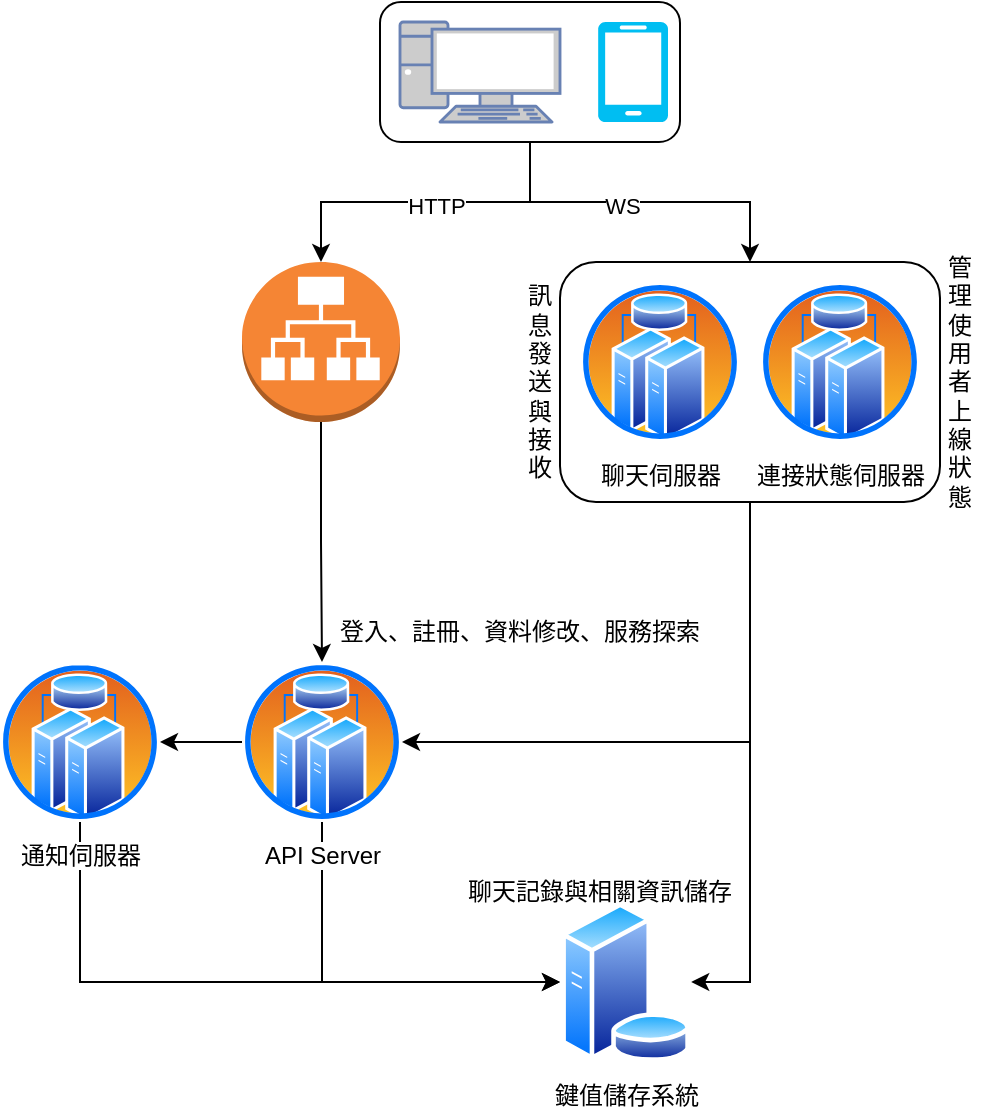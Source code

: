 <mxfile version="20.7.4" type="device"><diagram id="S9TqTEr5Nmi2hYCwSR-q" name="第1頁"><mxGraphModel dx="866" dy="580" grid="1" gridSize="10" guides="1" tooltips="1" connect="1" arrows="1" fold="1" page="1" pageScale="1" pageWidth="827" pageHeight="1169" math="0" shadow="0"><root><mxCell id="0"/><mxCell id="1" parent="0"/><mxCell id="sIgVSQEJCb--7V7nNWzQ-21" style="edgeStyle=orthogonalEdgeStyle;rounded=0;orthogonalLoop=1;jettySize=auto;html=1;entryX=1;entryY=0.5;entryDx=0;entryDy=0;" parent="1" source="sIgVSQEJCb--7V7nNWzQ-9" target="sIgVSQEJCb--7V7nNWzQ-20" edge="1"><mxGeometry relative="1" as="geometry"/></mxCell><mxCell id="sIgVSQEJCb--7V7nNWzQ-22" style="edgeStyle=orthogonalEdgeStyle;rounded=0;orthogonalLoop=1;jettySize=auto;html=1;entryX=1;entryY=0.5;entryDx=0;entryDy=0;" parent="1" source="sIgVSQEJCb--7V7nNWzQ-9" target="sIgVSQEJCb--7V7nNWzQ-12" edge="1"><mxGeometry relative="1" as="geometry"><Array as="points"><mxPoint x="455" y="440"/></Array></mxGeometry></mxCell><mxCell id="sIgVSQEJCb--7V7nNWzQ-9" value="" style="rounded=1;whiteSpace=wrap;html=1;" parent="1" vertex="1"><mxGeometry x="360" y="200" width="190" height="120" as="geometry"/></mxCell><mxCell id="sIgVSQEJCb--7V7nNWzQ-5" style="edgeStyle=orthogonalEdgeStyle;rounded=0;orthogonalLoop=1;jettySize=auto;html=1;entryX=0.5;entryY=0;entryDx=0;entryDy=0;entryPerimeter=0;" parent="1" source="sIgVSQEJCb--7V7nNWzQ-3" target="sIgVSQEJCb--7V7nNWzQ-4" edge="1"><mxGeometry relative="1" as="geometry"/></mxCell><mxCell id="sIgVSQEJCb--7V7nNWzQ-6" value="HTTP" style="edgeLabel;html=1;align=center;verticalAlign=middle;resizable=0;points=[];" parent="sIgVSQEJCb--7V7nNWzQ-5" vertex="1" connectable="0"><mxGeometry x="-0.056" y="2" relative="1" as="geometry"><mxPoint as="offset"/></mxGeometry></mxCell><mxCell id="sIgVSQEJCb--7V7nNWzQ-10" style="edgeStyle=orthogonalEdgeStyle;rounded=0;orthogonalLoop=1;jettySize=auto;html=1;entryX=0.5;entryY=0;entryDx=0;entryDy=0;" parent="1" source="sIgVSQEJCb--7V7nNWzQ-3" target="sIgVSQEJCb--7V7nNWzQ-9" edge="1"><mxGeometry relative="1" as="geometry"/></mxCell><mxCell id="sIgVSQEJCb--7V7nNWzQ-11" value="WS" style="edgeLabel;html=1;align=center;verticalAlign=middle;resizable=0;points=[];" parent="sIgVSQEJCb--7V7nNWzQ-10" vertex="1" connectable="0"><mxGeometry x="-0.106" y="-2" relative="1" as="geometry"><mxPoint as="offset"/></mxGeometry></mxCell><mxCell id="sIgVSQEJCb--7V7nNWzQ-3" value="" style="rounded=1;whiteSpace=wrap;html=1;" parent="1" vertex="1"><mxGeometry x="270" y="70" width="150" height="70" as="geometry"/></mxCell><mxCell id="sIgVSQEJCb--7V7nNWzQ-1" value="" style="fontColor=#0066CC;verticalAlign=top;verticalLabelPosition=bottom;labelPosition=center;align=center;html=1;outlineConnect=0;fillColor=#CCCCCC;strokeColor=#6881B3;gradientColor=none;gradientDirection=north;strokeWidth=2;shape=mxgraph.networks.pc;" parent="1" vertex="1"><mxGeometry x="280" y="80" width="80" height="50" as="geometry"/></mxCell><mxCell id="sIgVSQEJCb--7V7nNWzQ-2" value="" style="verticalLabelPosition=bottom;html=1;verticalAlign=top;align=center;strokeColor=none;fillColor=#00BEF2;shape=mxgraph.azure.mobile;pointerEvents=1;" parent="1" vertex="1"><mxGeometry x="379" y="80" width="35" height="50" as="geometry"/></mxCell><mxCell id="sIgVSQEJCb--7V7nNWzQ-18" style="edgeStyle=orthogonalEdgeStyle;rounded=0;orthogonalLoop=1;jettySize=auto;html=1;entryX=0.5;entryY=0;entryDx=0;entryDy=0;" parent="1" source="sIgVSQEJCb--7V7nNWzQ-4" target="sIgVSQEJCb--7V7nNWzQ-12" edge="1"><mxGeometry relative="1" as="geometry"/></mxCell><mxCell id="sIgVSQEJCb--7V7nNWzQ-4" value="" style="outlineConnect=0;dashed=0;verticalLabelPosition=bottom;verticalAlign=top;align=center;html=1;shape=mxgraph.aws3.application_load_balancer;fillColor=#F58534;gradientColor=none;" parent="1" vertex="1"><mxGeometry x="201" y="200" width="79" height="80" as="geometry"/></mxCell><mxCell id="sIgVSQEJCb--7V7nNWzQ-7" value="聊天伺服器" style="aspect=fixed;perimeter=ellipsePerimeter;html=1;align=center;shadow=0;dashed=0;spacingTop=3;image;image=img/lib/active_directory/cluster_server.svg;" parent="1" vertex="1"><mxGeometry x="370" y="210" width="80" height="80" as="geometry"/></mxCell><mxCell id="sIgVSQEJCb--7V7nNWzQ-8" value="連接狀態伺服器" style="aspect=fixed;perimeter=ellipsePerimeter;html=1;align=center;shadow=0;dashed=0;spacingTop=3;image;image=img/lib/active_directory/cluster_server.svg;" parent="1" vertex="1"><mxGeometry x="460" y="210" width="80" height="80" as="geometry"/></mxCell><mxCell id="sIgVSQEJCb--7V7nNWzQ-19" style="edgeStyle=orthogonalEdgeStyle;rounded=0;orthogonalLoop=1;jettySize=auto;html=1;entryX=1;entryY=0.5;entryDx=0;entryDy=0;" parent="1" source="sIgVSQEJCb--7V7nNWzQ-12" target="sIgVSQEJCb--7V7nNWzQ-17" edge="1"><mxGeometry relative="1" as="geometry"/></mxCell><mxCell id="sIgVSQEJCb--7V7nNWzQ-24" style="edgeStyle=orthogonalEdgeStyle;rounded=0;orthogonalLoop=1;jettySize=auto;html=1;entryX=0;entryY=0.5;entryDx=0;entryDy=0;" parent="1" source="sIgVSQEJCb--7V7nNWzQ-12" target="sIgVSQEJCb--7V7nNWzQ-20" edge="1"><mxGeometry relative="1" as="geometry"><Array as="points"><mxPoint x="241" y="560"/></Array></mxGeometry></mxCell><mxCell id="sIgVSQEJCb--7V7nNWzQ-12" value="API Server" style="aspect=fixed;perimeter=ellipsePerimeter;html=1;align=center;shadow=0;dashed=0;spacingTop=3;image;image=img/lib/active_directory/cluster_server.svg;" parent="1" vertex="1"><mxGeometry x="201" y="400" width="80" height="80" as="geometry"/></mxCell><mxCell id="sIgVSQEJCb--7V7nNWzQ-25" style="edgeStyle=orthogonalEdgeStyle;rounded=0;orthogonalLoop=1;jettySize=auto;html=1;entryX=0;entryY=0.5;entryDx=0;entryDy=0;" parent="1" source="sIgVSQEJCb--7V7nNWzQ-17" target="sIgVSQEJCb--7V7nNWzQ-20" edge="1"><mxGeometry relative="1" as="geometry"><Array as="points"><mxPoint x="120" y="560"/></Array></mxGeometry></mxCell><mxCell id="sIgVSQEJCb--7V7nNWzQ-17" value="通知伺服器" style="aspect=fixed;perimeter=ellipsePerimeter;html=1;align=center;shadow=0;dashed=0;spacingTop=3;image;image=img/lib/active_directory/cluster_server.svg;" parent="1" vertex="1"><mxGeometry x="80" y="400" width="80" height="80" as="geometry"/></mxCell><mxCell id="sIgVSQEJCb--7V7nNWzQ-20" value="鍵值儲存系統" style="aspect=fixed;perimeter=ellipsePerimeter;html=1;align=center;shadow=0;dashed=0;spacingTop=3;image;image=img/lib/active_directory/database_server.svg;" parent="1" vertex="1"><mxGeometry x="360" y="520" width="65.6" height="80" as="geometry"/></mxCell><mxCell id="sIgVSQEJCb--7V7nNWzQ-26" value="訊息發送與接收" style="text;html=1;strokeColor=none;fillColor=none;align=center;verticalAlign=middle;whiteSpace=wrap;rounded=0;" parent="1" vertex="1"><mxGeometry x="340" y="245" width="20" height="30" as="geometry"/></mxCell><mxCell id="sIgVSQEJCb--7V7nNWzQ-27" value="管理使用者上線狀態" style="text;html=1;strokeColor=none;fillColor=none;align=center;verticalAlign=middle;whiteSpace=wrap;rounded=0;" parent="1" vertex="1"><mxGeometry x="550" y="245" width="20" height="30" as="geometry"/></mxCell><mxCell id="sIgVSQEJCb--7V7nNWzQ-29" value="登入、註冊、資料修改、服務探索" style="text;html=1;strokeColor=none;fillColor=none;align=center;verticalAlign=middle;whiteSpace=wrap;rounded=0;" parent="1" vertex="1"><mxGeometry x="240" y="370" width="200" height="30" as="geometry"/></mxCell><mxCell id="sIgVSQEJCb--7V7nNWzQ-31" value="聊天記錄與相關資訊儲存" style="text;html=1;strokeColor=none;fillColor=none;align=center;verticalAlign=middle;whiteSpace=wrap;rounded=0;" parent="1" vertex="1"><mxGeometry x="310" y="500" width="140" height="30" as="geometry"/></mxCell></root></mxGraphModel></diagram></mxfile>